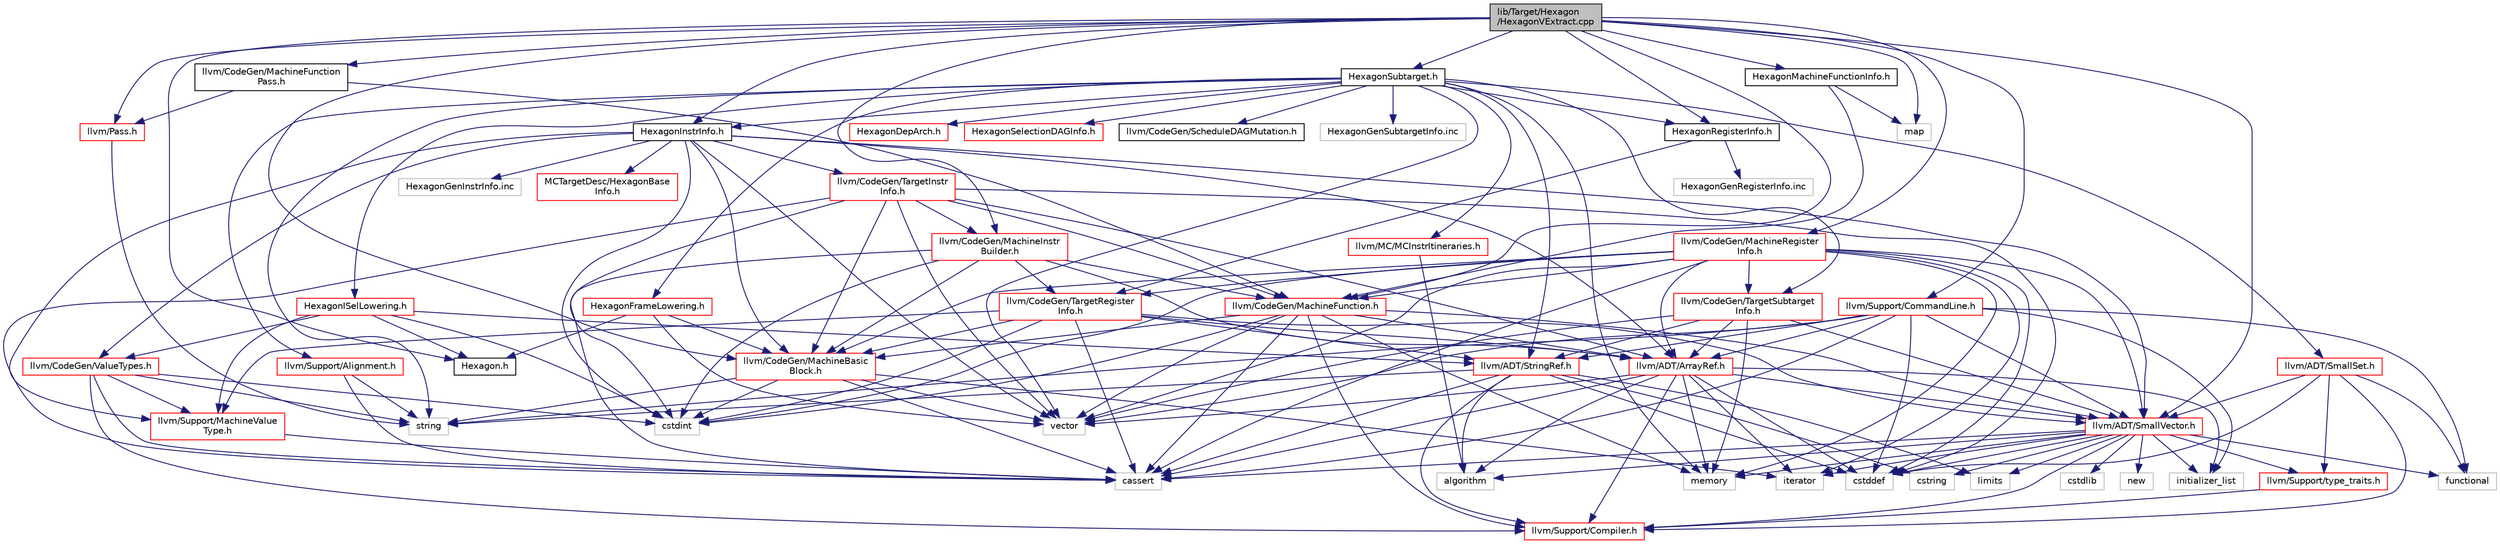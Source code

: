 digraph "lib/Target/Hexagon/HexagonVExtract.cpp"
{
 // LATEX_PDF_SIZE
  bgcolor="transparent";
  edge [fontname="Helvetica",fontsize="10",labelfontname="Helvetica",labelfontsize="10"];
  node [fontname="Helvetica",fontsize="10",shape=record];
  Node1 [label="lib/Target/Hexagon\l/HexagonVExtract.cpp",height=0.2,width=0.4,color="black", fillcolor="grey75", style="filled", fontcolor="black",tooltip=" "];
  Node1 -> Node2 [color="midnightblue",fontsize="10",style="solid",fontname="Helvetica"];
  Node2 [label="Hexagon.h",height=0.2,width=0.4,color="black",URL="$Hexagon_8h.html",tooltip=" "];
  Node1 -> Node3 [color="midnightblue",fontsize="10",style="solid",fontname="Helvetica"];
  Node3 [label="HexagonInstrInfo.h",height=0.2,width=0.4,color="black",URL="$HexagonInstrInfo_8h.html",tooltip=" "];
  Node3 -> Node4 [color="midnightblue",fontsize="10",style="solid",fontname="Helvetica"];
  Node4 [label="MCTargetDesc/HexagonBase\lInfo.h",height=0.2,width=0.4,color="red",URL="$HexagonBaseInfo_8h.html",tooltip=" "];
  Node3 -> Node47 [color="midnightblue",fontsize="10",style="solid",fontname="Helvetica"];
  Node47 [label="llvm/ADT/ArrayRef.h",height=0.2,width=0.4,color="red",URL="$ArrayRef_8h.html",tooltip=" "];
  Node47 -> Node53 [color="midnightblue",fontsize="10",style="solid",fontname="Helvetica"];
  Node53 [label="llvm/ADT/SmallVector.h",height=0.2,width=0.4,color="red",URL="$SmallVector_8h.html",tooltip=" "];
  Node53 -> Node20 [color="midnightblue",fontsize="10",style="solid",fontname="Helvetica"];
  Node20 [label="llvm/Support/Compiler.h",height=0.2,width=0.4,color="red",URL="$Compiler_8h.html",tooltip=" "];
  Node53 -> Node38 [color="midnightblue",fontsize="10",style="solid",fontname="Helvetica"];
  Node38 [label="llvm/Support/type_traits.h",height=0.2,width=0.4,color="red",URL="$type__traits_8h.html",tooltip=" "];
  Node38 -> Node20 [color="midnightblue",fontsize="10",style="solid",fontname="Helvetica"];
  Node53 -> Node39 [color="midnightblue",fontsize="10",style="solid",fontname="Helvetica"];
  Node39 [label="algorithm",height=0.2,width=0.4,color="grey75",tooltip=" "];
  Node53 -> Node10 [color="midnightblue",fontsize="10",style="solid",fontname="Helvetica"];
  Node10 [label="cassert",height=0.2,width=0.4,color="grey75",tooltip=" "];
  Node53 -> Node11 [color="midnightblue",fontsize="10",style="solid",fontname="Helvetica"];
  Node11 [label="cstddef",height=0.2,width=0.4,color="grey75",tooltip=" "];
  Node53 -> Node30 [color="midnightblue",fontsize="10",style="solid",fontname="Helvetica"];
  Node30 [label="cstdlib",height=0.2,width=0.4,color="grey75",tooltip=" "];
  Node53 -> Node26 [color="midnightblue",fontsize="10",style="solid",fontname="Helvetica"];
  Node26 [label="cstring",height=0.2,width=0.4,color="grey75",tooltip=" "];
  Node53 -> Node54 [color="midnightblue",fontsize="10",style="solid",fontname="Helvetica"];
  Node54 [label="functional",height=0.2,width=0.4,color="grey75",tooltip=" "];
  Node53 -> Node40 [color="midnightblue",fontsize="10",style="solid",fontname="Helvetica"];
  Node40 [label="initializer_list",height=0.2,width=0.4,color="grey75",tooltip=" "];
  Node53 -> Node41 [color="midnightblue",fontsize="10",style="solid",fontname="Helvetica"];
  Node41 [label="iterator",height=0.2,width=0.4,color="grey75",tooltip=" "];
  Node53 -> Node25 [color="midnightblue",fontsize="10",style="solid",fontname="Helvetica"];
  Node25 [label="limits",height=0.2,width=0.4,color="grey75",tooltip=" "];
  Node53 -> Node55 [color="midnightblue",fontsize="10",style="solid",fontname="Helvetica"];
  Node55 [label="memory",height=0.2,width=0.4,color="grey75",tooltip=" "];
  Node53 -> Node42 [color="midnightblue",fontsize="10",style="solid",fontname="Helvetica"];
  Node42 [label="new",height=0.2,width=0.4,color="grey75",tooltip=" "];
  Node47 -> Node20 [color="midnightblue",fontsize="10",style="solid",fontname="Helvetica"];
  Node47 -> Node39 [color="midnightblue",fontsize="10",style="solid",fontname="Helvetica"];
  Node47 -> Node10 [color="midnightblue",fontsize="10",style="solid",fontname="Helvetica"];
  Node47 -> Node11 [color="midnightblue",fontsize="10",style="solid",fontname="Helvetica"];
  Node47 -> Node40 [color="midnightblue",fontsize="10",style="solid",fontname="Helvetica"];
  Node47 -> Node41 [color="midnightblue",fontsize="10",style="solid",fontname="Helvetica"];
  Node47 -> Node55 [color="midnightblue",fontsize="10",style="solid",fontname="Helvetica"];
  Node47 -> Node61 [color="midnightblue",fontsize="10",style="solid",fontname="Helvetica"];
  Node61 [label="vector",height=0.2,width=0.4,color="grey75",tooltip=" "];
  Node3 -> Node53 [color="midnightblue",fontsize="10",style="solid",fontname="Helvetica"];
  Node3 -> Node84 [color="midnightblue",fontsize="10",style="solid",fontname="Helvetica"];
  Node84 [label="llvm/CodeGen/MachineBasic\lBlock.h",height=0.2,width=0.4,color="red",URL="$MachineBasicBlock_8h.html",tooltip=" "];
  Node84 -> Node10 [color="midnightblue",fontsize="10",style="solid",fontname="Helvetica"];
  Node84 -> Node12 [color="midnightblue",fontsize="10",style="solid",fontname="Helvetica"];
  Node12 [label="cstdint",height=0.2,width=0.4,color="grey75",tooltip=" "];
  Node84 -> Node41 [color="midnightblue",fontsize="10",style="solid",fontname="Helvetica"];
  Node84 -> Node52 [color="midnightblue",fontsize="10",style="solid",fontname="Helvetica"];
  Node52 [label="string",height=0.2,width=0.4,color="grey75",tooltip=" "];
  Node84 -> Node61 [color="midnightblue",fontsize="10",style="solid",fontname="Helvetica"];
  Node3 -> Node156 [color="midnightblue",fontsize="10",style="solid",fontname="Helvetica"];
  Node156 [label="llvm/CodeGen/TargetInstr\lInfo.h",height=0.2,width=0.4,color="red",URL="$TargetInstrInfo_8h.html",tooltip=" "];
  Node156 -> Node47 [color="midnightblue",fontsize="10",style="solid",fontname="Helvetica"];
  Node156 -> Node84 [color="midnightblue",fontsize="10",style="solid",fontname="Helvetica"];
  Node156 -> Node159 [color="midnightblue",fontsize="10",style="solid",fontname="Helvetica"];
  Node159 [label="llvm/CodeGen/MachineFunction.h",height=0.2,width=0.4,color="red",URL="$MachineFunction_8h.html",tooltip=" "];
  Node159 -> Node47 [color="midnightblue",fontsize="10",style="solid",fontname="Helvetica"];
  Node159 -> Node53 [color="midnightblue",fontsize="10",style="solid",fontname="Helvetica"];
  Node159 -> Node84 [color="midnightblue",fontsize="10",style="solid",fontname="Helvetica"];
  Node159 -> Node20 [color="midnightblue",fontsize="10",style="solid",fontname="Helvetica"];
  Node159 -> Node10 [color="midnightblue",fontsize="10",style="solid",fontname="Helvetica"];
  Node159 -> Node12 [color="midnightblue",fontsize="10",style="solid",fontname="Helvetica"];
  Node159 -> Node55 [color="midnightblue",fontsize="10",style="solid",fontname="Helvetica"];
  Node159 -> Node61 [color="midnightblue",fontsize="10",style="solid",fontname="Helvetica"];
  Node156 -> Node168 [color="midnightblue",fontsize="10",style="solid",fontname="Helvetica"];
  Node168 [label="llvm/CodeGen/MachineInstr\lBuilder.h",height=0.2,width=0.4,color="red",URL="$MachineInstrBuilder_8h.html",tooltip=" "];
  Node168 -> Node47 [color="midnightblue",fontsize="10",style="solid",fontname="Helvetica"];
  Node168 -> Node84 [color="midnightblue",fontsize="10",style="solid",fontname="Helvetica"];
  Node168 -> Node159 [color="midnightblue",fontsize="10",style="solid",fontname="Helvetica"];
  Node168 -> Node174 [color="midnightblue",fontsize="10",style="solid",fontname="Helvetica"];
  Node174 [label="llvm/CodeGen/TargetRegister\lInfo.h",height=0.2,width=0.4,color="red",URL="$TargetRegisterInfo_8h.html",tooltip=" "];
  Node174 -> Node47 [color="midnightblue",fontsize="10",style="solid",fontname="Helvetica"];
  Node174 -> Node53 [color="midnightblue",fontsize="10",style="solid",fontname="Helvetica"];
  Node174 -> Node62 [color="midnightblue",fontsize="10",style="solid",fontname="Helvetica"];
  Node62 [label="llvm/ADT/StringRef.h",height=0.2,width=0.4,color="red",URL="$StringRef_8h.html",tooltip=" "];
  Node62 -> Node20 [color="midnightblue",fontsize="10",style="solid",fontname="Helvetica"];
  Node62 -> Node39 [color="midnightblue",fontsize="10",style="solid",fontname="Helvetica"];
  Node62 -> Node10 [color="midnightblue",fontsize="10",style="solid",fontname="Helvetica"];
  Node62 -> Node11 [color="midnightblue",fontsize="10",style="solid",fontname="Helvetica"];
  Node62 -> Node26 [color="midnightblue",fontsize="10",style="solid",fontname="Helvetica"];
  Node62 -> Node25 [color="midnightblue",fontsize="10",style="solid",fontname="Helvetica"];
  Node62 -> Node52 [color="midnightblue",fontsize="10",style="solid",fontname="Helvetica"];
  Node174 -> Node84 [color="midnightblue",fontsize="10",style="solid",fontname="Helvetica"];
  Node174 -> Node133 [color="midnightblue",fontsize="10",style="solid",fontname="Helvetica"];
  Node133 [label="llvm/Support/MachineValue\lType.h",height=0.2,width=0.4,color="red",URL="$MachineValueType_8h.html",tooltip=" "];
  Node133 -> Node10 [color="midnightblue",fontsize="10",style="solid",fontname="Helvetica"];
  Node174 -> Node10 [color="midnightblue",fontsize="10",style="solid",fontname="Helvetica"];
  Node174 -> Node12 [color="midnightblue",fontsize="10",style="solid",fontname="Helvetica"];
  Node168 -> Node10 [color="midnightblue",fontsize="10",style="solid",fontname="Helvetica"];
  Node168 -> Node12 [color="midnightblue",fontsize="10",style="solid",fontname="Helvetica"];
  Node156 -> Node10 [color="midnightblue",fontsize="10",style="solid",fontname="Helvetica"];
  Node156 -> Node11 [color="midnightblue",fontsize="10",style="solid",fontname="Helvetica"];
  Node156 -> Node12 [color="midnightblue",fontsize="10",style="solid",fontname="Helvetica"];
  Node156 -> Node61 [color="midnightblue",fontsize="10",style="solid",fontname="Helvetica"];
  Node3 -> Node230 [color="midnightblue",fontsize="10",style="solid",fontname="Helvetica"];
  Node230 [label="llvm/CodeGen/ValueTypes.h",height=0.2,width=0.4,color="red",URL="$ValueTypes_8h.html",tooltip=" "];
  Node230 -> Node20 [color="midnightblue",fontsize="10",style="solid",fontname="Helvetica"];
  Node230 -> Node133 [color="midnightblue",fontsize="10",style="solid",fontname="Helvetica"];
  Node230 -> Node10 [color="midnightblue",fontsize="10",style="solid",fontname="Helvetica"];
  Node230 -> Node12 [color="midnightblue",fontsize="10",style="solid",fontname="Helvetica"];
  Node230 -> Node52 [color="midnightblue",fontsize="10",style="solid",fontname="Helvetica"];
  Node3 -> Node133 [color="midnightblue",fontsize="10",style="solid",fontname="Helvetica"];
  Node3 -> Node12 [color="midnightblue",fontsize="10",style="solid",fontname="Helvetica"];
  Node3 -> Node61 [color="midnightblue",fontsize="10",style="solid",fontname="Helvetica"];
  Node3 -> Node82 [color="midnightblue",fontsize="10",style="solid",fontname="Helvetica"];
  Node82 [label="HexagonGenInstrInfo.inc",height=0.2,width=0.4,color="grey75",tooltip=" "];
  Node1 -> Node231 [color="midnightblue",fontsize="10",style="solid",fontname="Helvetica"];
  Node231 [label="HexagonMachineFunctionInfo.h",height=0.2,width=0.4,color="black",URL="$HexagonMachineFunctionInfo_8h.html",tooltip=" "];
  Node231 -> Node159 [color="midnightblue",fontsize="10",style="solid",fontname="Helvetica"];
  Node231 -> Node126 [color="midnightblue",fontsize="10",style="solid",fontname="Helvetica"];
  Node126 [label="map",height=0.2,width=0.4,color="grey75",tooltip=" "];
  Node1 -> Node232 [color="midnightblue",fontsize="10",style="solid",fontname="Helvetica"];
  Node232 [label="HexagonRegisterInfo.h",height=0.2,width=0.4,color="black",URL="$HexagonRegisterInfo_8h.html",tooltip=" "];
  Node232 -> Node174 [color="midnightblue",fontsize="10",style="solid",fontname="Helvetica"];
  Node232 -> Node81 [color="midnightblue",fontsize="10",style="solid",fontname="Helvetica"];
  Node81 [label="HexagonGenRegisterInfo.inc",height=0.2,width=0.4,color="grey75",tooltip=" "];
  Node1 -> Node233 [color="midnightblue",fontsize="10",style="solid",fontname="Helvetica"];
  Node233 [label="HexagonSubtarget.h",height=0.2,width=0.4,color="black",URL="$HexagonSubtarget_8h.html",tooltip=" "];
  Node233 -> Node234 [color="midnightblue",fontsize="10",style="solid",fontname="Helvetica"];
  Node234 [label="HexagonDepArch.h",height=0.2,width=0.4,color="red",URL="$HexagonDepArch_8h.html",tooltip=" "];
  Node233 -> Node235 [color="midnightblue",fontsize="10",style="solid",fontname="Helvetica"];
  Node235 [label="HexagonFrameLowering.h",height=0.2,width=0.4,color="red",URL="$HexagonFrameLowering_8h.html",tooltip=" "];
  Node235 -> Node2 [color="midnightblue",fontsize="10",style="solid",fontname="Helvetica"];
  Node235 -> Node84 [color="midnightblue",fontsize="10",style="solid",fontname="Helvetica"];
  Node235 -> Node61 [color="midnightblue",fontsize="10",style="solid",fontname="Helvetica"];
  Node233 -> Node239 [color="midnightblue",fontsize="10",style="solid",fontname="Helvetica"];
  Node239 [label="HexagonISelLowering.h",height=0.2,width=0.4,color="red",URL="$HexagonISelLowering_8h.html",tooltip=" "];
  Node239 -> Node2 [color="midnightblue",fontsize="10",style="solid",fontname="Helvetica"];
  Node239 -> Node62 [color="midnightblue",fontsize="10",style="solid",fontname="Helvetica"];
  Node239 -> Node230 [color="midnightblue",fontsize="10",style="solid",fontname="Helvetica"];
  Node239 -> Node133 [color="midnightblue",fontsize="10",style="solid",fontname="Helvetica"];
  Node239 -> Node12 [color="midnightblue",fontsize="10",style="solid",fontname="Helvetica"];
  Node233 -> Node3 [color="midnightblue",fontsize="10",style="solid",fontname="Helvetica"];
  Node233 -> Node232 [color="midnightblue",fontsize="10",style="solid",fontname="Helvetica"];
  Node233 -> Node279 [color="midnightblue",fontsize="10",style="solid",fontname="Helvetica"];
  Node279 [label="HexagonSelectionDAGInfo.h",height=0.2,width=0.4,color="red",URL="$HexagonSelectionDAGInfo_8h.html",tooltip=" "];
  Node233 -> Node98 [color="midnightblue",fontsize="10",style="solid",fontname="Helvetica"];
  Node98 [label="llvm/ADT/SmallSet.h",height=0.2,width=0.4,color="red",URL="$SmallSet_8h.html",tooltip=" "];
  Node98 -> Node53 [color="midnightblue",fontsize="10",style="solid",fontname="Helvetica"];
  Node98 -> Node20 [color="midnightblue",fontsize="10",style="solid",fontname="Helvetica"];
  Node98 -> Node38 [color="midnightblue",fontsize="10",style="solid",fontname="Helvetica"];
  Node98 -> Node11 [color="midnightblue",fontsize="10",style="solid",fontname="Helvetica"];
  Node98 -> Node54 [color="midnightblue",fontsize="10",style="solid",fontname="Helvetica"];
  Node233 -> Node62 [color="midnightblue",fontsize="10",style="solid",fontname="Helvetica"];
  Node233 -> Node281 [color="midnightblue",fontsize="10",style="solid",fontname="Helvetica"];
  Node281 [label="llvm/CodeGen/ScheduleDAGMutation.h",height=0.2,width=0.4,color="black",URL="$ScheduleDAGMutation_8h.html",tooltip=" "];
  Node233 -> Node199 [color="midnightblue",fontsize="10",style="solid",fontname="Helvetica"];
  Node199 [label="llvm/CodeGen/TargetSubtarget\lInfo.h",height=0.2,width=0.4,color="red",URL="$TargetSubtargetInfo_8h.html",tooltip=" "];
  Node199 -> Node47 [color="midnightblue",fontsize="10",style="solid",fontname="Helvetica"];
  Node199 -> Node53 [color="midnightblue",fontsize="10",style="solid",fontname="Helvetica"];
  Node199 -> Node62 [color="midnightblue",fontsize="10",style="solid",fontname="Helvetica"];
  Node199 -> Node55 [color="midnightblue",fontsize="10",style="solid",fontname="Helvetica"];
  Node199 -> Node61 [color="midnightblue",fontsize="10",style="solid",fontname="Helvetica"];
  Node233 -> Node213 [color="midnightblue",fontsize="10",style="solid",fontname="Helvetica"];
  Node213 [label="llvm/MC/MCInstrItineraries.h",height=0.2,width=0.4,color="red",URL="$MCInstrItineraries_8h.html",tooltip=" "];
  Node213 -> Node39 [color="midnightblue",fontsize="10",style="solid",fontname="Helvetica"];
  Node233 -> Node80 [color="midnightblue",fontsize="10",style="solid",fontname="Helvetica"];
  Node80 [label="llvm/Support/Alignment.h",height=0.2,width=0.4,color="red",URL="$Alignment_8h.html",tooltip=" "];
  Node80 -> Node10 [color="midnightblue",fontsize="10",style="solid",fontname="Helvetica"];
  Node80 -> Node52 [color="midnightblue",fontsize="10",style="solid",fontname="Helvetica"];
  Node233 -> Node55 [color="midnightblue",fontsize="10",style="solid",fontname="Helvetica"];
  Node233 -> Node52 [color="midnightblue",fontsize="10",style="solid",fontname="Helvetica"];
  Node233 -> Node61 [color="midnightblue",fontsize="10",style="solid",fontname="Helvetica"];
  Node233 -> Node83 [color="midnightblue",fontsize="10",style="solid",fontname="Helvetica"];
  Node83 [label="HexagonGenSubtargetInfo.inc",height=0.2,width=0.4,color="grey75",tooltip=" "];
  Node1 -> Node53 [color="midnightblue",fontsize="10",style="solid",fontname="Helvetica"];
  Node1 -> Node221 [color="midnightblue",fontsize="10",style="solid",fontname="Helvetica"];
  Node221 [label="llvm/Pass.h",height=0.2,width=0.4,color="red",URL="$Pass_8h.html",tooltip=" "];
  Node221 -> Node52 [color="midnightblue",fontsize="10",style="solid",fontname="Helvetica"];
  Node1 -> Node84 [color="midnightblue",fontsize="10",style="solid",fontname="Helvetica"];
  Node1 -> Node159 [color="midnightblue",fontsize="10",style="solid",fontname="Helvetica"];
  Node1 -> Node220 [color="midnightblue",fontsize="10",style="solid",fontname="Helvetica"];
  Node220 [label="llvm/CodeGen/MachineFunction\lPass.h",height=0.2,width=0.4,color="black",URL="$MachineFunctionPass_8h.html",tooltip=" "];
  Node220 -> Node159 [color="midnightblue",fontsize="10",style="solid",fontname="Helvetica"];
  Node220 -> Node221 [color="midnightblue",fontsize="10",style="solid",fontname="Helvetica"];
  Node1 -> Node168 [color="midnightblue",fontsize="10",style="solid",fontname="Helvetica"];
  Node1 -> Node195 [color="midnightblue",fontsize="10",style="solid",fontname="Helvetica"];
  Node195 [label="llvm/CodeGen/MachineRegister\lInfo.h",height=0.2,width=0.4,color="red",URL="$MachineRegisterInfo_8h.html",tooltip=" "];
  Node195 -> Node47 [color="midnightblue",fontsize="10",style="solid",fontname="Helvetica"];
  Node195 -> Node53 [color="midnightblue",fontsize="10",style="solid",fontname="Helvetica"];
  Node195 -> Node84 [color="midnightblue",fontsize="10",style="solid",fontname="Helvetica"];
  Node195 -> Node159 [color="midnightblue",fontsize="10",style="solid",fontname="Helvetica"];
  Node195 -> Node174 [color="midnightblue",fontsize="10",style="solid",fontname="Helvetica"];
  Node195 -> Node199 [color="midnightblue",fontsize="10",style="solid",fontname="Helvetica"];
  Node195 -> Node10 [color="midnightblue",fontsize="10",style="solid",fontname="Helvetica"];
  Node195 -> Node11 [color="midnightblue",fontsize="10",style="solid",fontname="Helvetica"];
  Node195 -> Node12 [color="midnightblue",fontsize="10",style="solid",fontname="Helvetica"];
  Node195 -> Node41 [color="midnightblue",fontsize="10",style="solid",fontname="Helvetica"];
  Node195 -> Node55 [color="midnightblue",fontsize="10",style="solid",fontname="Helvetica"];
  Node195 -> Node61 [color="midnightblue",fontsize="10",style="solid",fontname="Helvetica"];
  Node1 -> Node69 [color="midnightblue",fontsize="10",style="solid",fontname="Helvetica"];
  Node69 [label="llvm/Support/CommandLine.h",height=0.2,width=0.4,color="red",URL="$CommandLine_8h.html",tooltip=" "];
  Node69 -> Node47 [color="midnightblue",fontsize="10",style="solid",fontname="Helvetica"];
  Node69 -> Node53 [color="midnightblue",fontsize="10",style="solid",fontname="Helvetica"];
  Node69 -> Node62 [color="midnightblue",fontsize="10",style="solid",fontname="Helvetica"];
  Node69 -> Node10 [color="midnightblue",fontsize="10",style="solid",fontname="Helvetica"];
  Node69 -> Node11 [color="midnightblue",fontsize="10",style="solid",fontname="Helvetica"];
  Node69 -> Node54 [color="midnightblue",fontsize="10",style="solid",fontname="Helvetica"];
  Node69 -> Node40 [color="midnightblue",fontsize="10",style="solid",fontname="Helvetica"];
  Node69 -> Node52 [color="midnightblue",fontsize="10",style="solid",fontname="Helvetica"];
  Node69 -> Node61 [color="midnightblue",fontsize="10",style="solid",fontname="Helvetica"];
  Node1 -> Node126 [color="midnightblue",fontsize="10",style="solid",fontname="Helvetica"];
}
